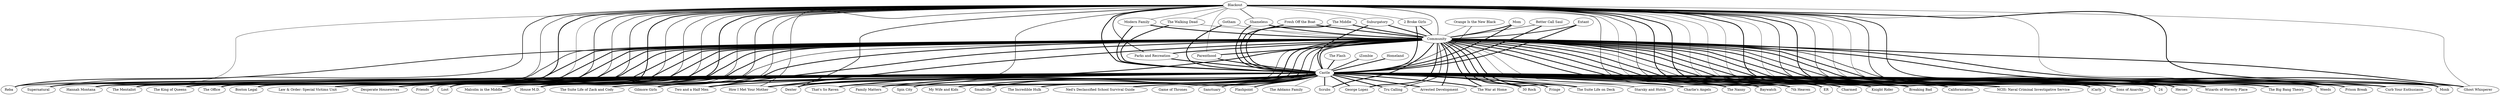 graph {
 node [target="_top"];
 edge [target="_top"];

	m1219024 [label="Castle",href="../show.php?1219024"];
	m57729 [label="The Addams Family",href="../show.php?57729"];
	m72567 [label="Starsky and Hutch",href="../show.php?72567"];
	m73972 [label="Charlie's Angels",href="../show.php?73972"];
	m77031 [label="The Incredible Hulk",href="../show.php?77031"];
	m83437 [label="Knight Rider",href="../show.php?83437"];
	m96542 [label="Baywatch",href="../show.php?96542"];
	m96579 [label="Family Matters",href="../show.php?96579"];
	m106080 [label="The Nanny",href="../show.php?106080"];
	m108757 [label="ER",href="../show.php?108757"];
	m108778 [label="Friends",href="../show.php?108778"];
	m115083 [label="7th Heaven",href="../show.php?115083"];
	m115369 [label="Spin City",href="../show.php?115369"];
	m158552 [label="Charmed",href="../show.php?158552"];
	m165581 [label="The King of Queens",href="../show.php?165581"];
	m203259 [label="Law & Order: Special Victims Unit",href="../show.php?203259"];
	m212671 [label="Malcolm in the Middle",href="../show.php?212671"];
	m238784 [label="Gilmore Girls",href="../show.php?238784"];
	m264235 [label="Curb Your Enthusiasm",href="../show.php?264235"];
	m273855 [label="My Wife and Kids",href="../show.php?273855"];
	m279600 [label="Smallville",href="../show.php?279600"];
	m284722 [label="Reba",href="../show.php?284722"];
	m285331 [label="24",href="../show.php?285331"];
	m285403 [label="Scrubs",href="../show.php?285403"];
	m300865 [label="That's So Raven",href="../show.php?300865"];
	m310460 [label="George Lopez",href="../show.php?310460"];
	m312172 [label="Monk",href="../show.php?312172"];
	m364817 [label="Tru Calling",href="../show.php?364817"];
	m364845 [label="NCIS: Naval Criminal Investigative Service",href="../show.php?364845"];
	m367279 [label="Arrested Development",href="../show.php?367279"];
	m369179 [label="Two and a Half Men",href="../show.php?369179"];
	m386676 [label="The Office",href="../show.php?386676"];
	m402711 [label="Boston Legal",href="../show.php?402711"];
	m405576 [label="Ned's Declassified School Survival Guide",href="../show.php?405576"];
	m410975 [label="Desperate Housewives",href="../show.php?410975"];
	m411008 [label="Lost",href="../show.php?411008"];
	m412142 [label="House M.D.",href="../show.php?412142"];
	m426371 [label="The Suite Life of Zack and Cody",href="../show.php?426371"];
	m439100 [label="Weeds",href="../show.php?439100"];
	m455275 [label="Prison Break",href="../show.php?455275"];
	m460644 [label="Ghost Whisperer",href="../show.php?460644"];
	m460649 [label="How I Met Your Mother",href="../show.php?460649"];
	m460681 [label="Supernatural",href="../show.php?460681"];
	m460692 [label="The War at Home",href="../show.php?460692"];
	m493093 [label="Hannah Montana",href="../show.php?493093"];
	m496424 [label="30 Rock",href="../show.php?496424"];
	m773262 [label="Dexter",href="../show.php?773262"];
	m799922 [label="Wizards of Waverly Place",href="../show.php?799922"];
	m813715 [label="Heroes",href="../show.php?813715"];
	m898266 [label="The Big Bang Theory",href="../show.php?898266"];
	m903747 [label="Breaking Bad",href="../show.php?903747"];
	m904208 [label="Californication",href="../show.php?904208"];
	m944947 [label="Game of Thrones",href="../show.php?944947"];
	m965394 [label="Sanctuary",href="../show.php?965394"];
	m972534 [label="iCarly",href="../show.php?972534"];
	m1059475 [label="Flashpoint",href="../show.php?1059475"];
	m1119644 [label="Fringe",href="../show.php?1119644"];
	m1124373 [label="Sons of Anarchy",href="../show.php?1124373"];
	m1181917 [label="The Suite Life on Deck",href="../show.php?1181917"];
	m1196946 [label="The Mentalist",href="../show.php?1196946"];
	m1266020 [label="Parks and Recreation",href="../show.php?1266020"];
	m1416765 [label="Parenthood",href="../show.php?1416765"];
	m1439629 [label="Community",href="../show.php?1439629"];
	m1442437 [label="Modern Family",href="../show.php?1442437"];
	m1442464 [label="The Middle",href="../show.php?1442464"];
	m1520211 [label="The Walking Dead",href="../show.php?1520211"];
	m1586680 [label="Shameless",href="../show.php?1586680"];
	m1741256 [label="Suburgatory",href="../show.php?1741256"];
	m1796960 [label="Homeland",href="../show.php?1796960"];
	m1845307 [label="2 Broke Girls",href="../show.php?1845307"];
	m1865640 [label="Blackout",href="../show.php?1865640"];
	m2372162 [label="Orange Is the New Black",href="../show.php?2372162"];
	m2660806 [label="Mom",href="../show.php?2660806"];
	m3032476 [label="Better Call Saul",href="../show.php?3032476"];
	m3107288 [label="The Flash",href="../show.php?3107288"];
	m3155320 [label="Extant",href="../show.php?3155320"];
	m3501584 [label="iZombie",href="../show.php?3501584"];
	m3551096 [label="Fresh Off the Boat",href="../show.php?3551096"];
	m3749900 [label="Gotham",href="../show.php?3749900"];

	m1219024 -- m57729 [penwidth=1,color="black",href="../connection.php?1219024-57729"]
	m1219024 -- m72567 [penwidth=1.59,color="black",href="../connection.php?1219024-72567"]
	m1219024 -- m73972 [penwidth=3,color="black",href="../connection.php?1219024-73972"]
	m1219024 -- m77031 [penwidth=3,color="black",href="../connection.php?1219024-77031"]
	m1219024 -- m83437 [penwidth=3,color="black",href="../connection.php?1219024-83437"]
	m1219024 -- m96542 [penwidth=3,color="black",href="../connection.php?1219024-96542"]
	m1219024 -- m96579 [penwidth=3,color="black",href="../connection.php?1219024-96579"]
	m1219024 -- m106080 [penwidth=3,color="black",href="../connection.php?1219024-106080"]
	m1219024 -- m108757 [penwidth=3,color="black",href="../connection.php?1219024-108757"]
	m1219024 -- m108778 [penwidth=3,color="black",href="../connection.php?1219024-108778"]
	m1219024 -- m115083 [penwidth=3,color="black",href="../connection.php?1219024-115083"]
	m1219024 -- m115369 [penwidth=3,color="black",href="../connection.php?1219024-115369"]
	m1219024 -- m158552 [penwidth=3,color="black",href="../connection.php?1219024-158552"]
	m1219024 -- m165581 [penwidth=3,color="black",href="../connection.php?1219024-165581"]
	m1219024 -- m203259 [penwidth=3,color="black",href="../connection.php?1219024-203259"]
	m1219024 -- m212671 [penwidth=3,color="black",href="../connection.php?1219024-212671"]
	m1219024 -- m238784 [penwidth=3,color="black",href="../connection.php?1219024-238784"]
	m1219024 -- m264235 [penwidth=3,color="black",href="../connection.php?1219024-264235"]
	m1219024 -- m273855 [penwidth=3,color="black",href="../connection.php?1219024-273855"]
	m1219024 -- m279600 [penwidth=3,color="black",href="../connection.php?1219024-279600"]
	m1219024 -- m284722 [penwidth=3,color="black",href="../connection.php?1219024-284722"]
	m1219024 -- m285331 [penwidth=3,color="black",href="../connection.php?1219024-285331"]
	m1219024 -- m285403 [penwidth=3,color="black",href="../connection.php?1219024-285403"]
	m1219024 -- m300865 [penwidth=3,color="black",href="../connection.php?1219024-300865"]
	m1219024 -- m310460 [penwidth=3,color="black",href="../connection.php?1219024-310460"]
	m1219024 -- m312172 [penwidth=3,color="black",href="../connection.php?1219024-312172"]
	m1219024 -- m364817 [penwidth=3,color="black",href="../connection.php?1219024-364817"]
	m1219024 -- m364845 [penwidth=3,color="black",href="../connection.php?1219024-364845"]
	m1219024 -- m367279 [penwidth=3,color="black",href="../connection.php?1219024-367279"]
	m1219024 -- m369179 [penwidth=3,color="black",href="../connection.php?1219024-369179"]
	m1219024 -- m386676 [penwidth=3,color="black",href="../connection.php?1219024-386676"]
	m1219024 -- m402711 [penwidth=3,color="black",href="../connection.php?1219024-402711"]
	m1219024 -- m405576 [penwidth=3,color="black",href="../connection.php?1219024-405576"]
	m1219024 -- m410975 [penwidth=3,color="black",href="../connection.php?1219024-410975"]
	m1219024 -- m411008 [penwidth=3,color="black",href="../connection.php?1219024-411008"]
	m1219024 -- m412142 [penwidth=3,color="black",href="../connection.php?1219024-412142"]
	m1219024 -- m426371 [penwidth=3,color="black",href="../connection.php?1219024-426371"]
	m1219024 -- m439100 [penwidth=3,color="black",href="../connection.php?1219024-439100"]
	m1219024 -- m455275 [penwidth=3,color="black",href="../connection.php?1219024-455275"]
	m1219024 -- m460644 [penwidth=3,color="black",href="../connection.php?1219024-460644"]
	m1219024 -- m460649 [penwidth=3,color="black",href="../connection.php?1219024-460649"]
	m1219024 -- m460681 [penwidth=3,color="black",href="../connection.php?1219024-460681"]
	m1219024 -- m460692 [penwidth=3,color="black",href="../connection.php?1219024-460692"]
	m1219024 -- m493093 [penwidth=3,color="black",href="../connection.php?1219024-493093"]
	m1219024 -- m496424 [penwidth=3,color="black",href="../connection.php?1219024-496424"]
	m1219024 -- m773262 [penwidth=3,color="black",href="../connection.php?1219024-773262"]
	m1219024 -- m799922 [penwidth=3,color="black",href="../connection.php?1219024-799922"]
	m1219024 -- m813715 [penwidth=3,color="black",href="../connection.php?1219024-813715"]
	m1219024 -- m898266 [penwidth=3,color="black",href="../connection.php?1219024-898266"]
	m1219024 -- m903747 [penwidth=3,color="black",href="../connection.php?1219024-903747"]
	m1219024 -- m904208 [penwidth=3,color="black",href="../connection.php?1219024-904208"]
	m1219024 -- m944947 [penwidth=1,color="black",href="../connection.php?1219024-944947"]
	m1219024 -- m965394 [penwidth=2.52,color="black",href="../connection.php?1219024-965394"]
	m1219024 -- m972534 [penwidth=3,color="black",href="../connection.php?1219024-972534"]
	m1219024 -- m1059475 [penwidth=3,color="black",href="../connection.php?1219024-1059475"]
	m1219024 -- m1119644 [penwidth=3,color="black",href="../connection.php?1219024-1119644"]
	m1219024 -- m1124373 [penwidth=3,color="black",href="../connection.php?1219024-1124373"]
	m1219024 -- m1181917 [penwidth=3,color="black",href="../connection.php?1219024-1181917"]
	m1219024 -- m1196946 [penwidth=3,color="black",href="../connection.php?1219024-1196946"]
	m1266020 -- m1219024 [penwidth=3,color="black",href="../connection.php?1266020-1219024"]
	m1416765 -- m1219024 [penwidth=3,color="black",href="../connection.php?1416765-1219024"]
	m1439629 -- m72567 [penwidth=1,color="black",href="../connection.php?1439629-72567"]
	m1439629 -- m73972 [penwidth=1,color="black",href="../connection.php?1439629-73972"]
	m1439629 -- m83437 [penwidth=1.59,color="black",href="../connection.php?1439629-83437"]
	m1439629 -- m96542 [penwidth=3,color="black",href="../connection.php?1439629-96542"]
	m1439629 -- m96579 [penwidth=3,color="black",href="../connection.php?1439629-96579"]
	m1439629 -- m106080 [penwidth=3,color="black",href="../connection.php?1439629-106080"]
	m1439629 -- m108757 [penwidth=3,color="black",href="../connection.php?1439629-108757"]
	m1439629 -- m108778 [penwidth=3,color="black",href="../connection.php?1439629-108778"]
	m1439629 -- m115083 [penwidth=3,color="black",href="../connection.php?1439629-115083"]
	m1439629 -- m115369 [penwidth=2.52,color="black",href="../connection.php?1439629-115369"]
	m1439629 -- m158552 [penwidth=3,color="black",href="../connection.php?1439629-158552"]
	m1439629 -- m165581 [penwidth=3,color="black",href="../connection.php?1439629-165581"]
	m1439629 -- m203259 [penwidth=3,color="black",href="../connection.php?1439629-203259"]
	m1439629 -- m212671 [penwidth=3,color="black",href="../connection.php?1439629-212671"]
	m1439629 -- m238784 [penwidth=3,color="black",href="../connection.php?1439629-238784"]
	m1439629 -- m264235 [penwidth=3,color="black",href="../connection.php?1439629-264235"]
	m1439629 -- m273855 [penwidth=2.52,color="black",href="../connection.php?1439629-273855"]
	m1439629 -- m279600 [penwidth=2.08,color="black",href="../connection.php?1439629-279600"]
	m1439629 -- m284722 [penwidth=2.52,color="black",href="../connection.php?1439629-284722"]
	m1439629 -- m285331 [penwidth=3,color="black",href="../connection.php?1439629-285331"]
	m1439629 -- m285403 [penwidth=3,color="black",href="../connection.php?1439629-285403"]
	m1439629 -- m300865 [penwidth=1.59,color="black",href="../connection.php?1439629-300865"]
	m1439629 -- m310460 [penwidth=3,color="black",href="../connection.php?1439629-310460"]
	m1439629 -- m312172 [penwidth=3,color="black",href="../connection.php?1439629-312172"]
	m1439629 -- m364817 [penwidth=2.08,color="black",href="../connection.php?1439629-364817"]
	m1439629 -- m364845 [penwidth=3,color="black",href="../connection.php?1439629-364845"]
	m1439629 -- m367279 [penwidth=3,color="black",href="../connection.php?1439629-367279"]
	m1439629 -- m369179 [penwidth=3,color="black",href="../connection.php?1439629-369179"]
	m1439629 -- m386676 [penwidth=3,color="black",href="../connection.php?1439629-386676"]
	m1439629 -- m402711 [penwidth=3,color="black",href="../connection.php?1439629-402711"]
	m1439629 -- m410975 [penwidth=3,color="black",href="../connection.php?1439629-410975"]
	m1439629 -- m411008 [penwidth=3,color="black",href="../connection.php?1439629-411008"]
	m1439629 -- m412142 [penwidth=3,color="black",href="../connection.php?1439629-412142"]
	m1439629 -- m426371 [penwidth=1.59,color="black",href="../connection.php?1439629-426371"]
	m1439629 -- m439100 [penwidth=3,color="black",href="../connection.php?1439629-439100"]
	m1439629 -- m455275 [penwidth=2.08,color="black",href="../connection.php?1439629-455275"]
	m1439629 -- m460644 [penwidth=3,color="black",href="../connection.php?1439629-460644"]
	m1439629 -- m460649 [penwidth=3,color="black",href="../connection.php?1439629-460649"]
	m1439629 -- m460681 [penwidth=2.08,color="black",href="../connection.php?1439629-460681"]
	m1439629 -- m460692 [penwidth=3,color="black",href="../connection.php?1439629-460692"]
	m1439629 -- m493093 [penwidth=3,color="black",href="../connection.php?1439629-493093"]
	m1439629 -- m496424 [penwidth=3,color="black",href="../connection.php?1439629-496424"]
	m1439629 -- m773262 [penwidth=3,color="black",href="../connection.php?1439629-773262"]
	m1439629 -- m799922 [penwidth=2.52,color="black",href="../connection.php?1439629-799922"]
	m1439629 -- m813715 [penwidth=3,color="black",href="../connection.php?1439629-813715"]
	m1439629 -- m898266 [penwidth=3,color="black",href="../connection.php?1439629-898266"]
	m1439629 -- m903747 [penwidth=3,color="black",href="../connection.php?1439629-903747"]
	m1439629 -- m904208 [penwidth=3,color="black",href="../connection.php?1439629-904208"]
	m1439629 -- m972534 [penwidth=3,color="black",href="../connection.php?1439629-972534"]
	m1439629 -- m1119644 [penwidth=2.92,color="black",href="../connection.php?1439629-1119644"]
	m1439629 -- m1124373 [penwidth=3,color="black",href="../connection.php?1439629-1124373"]
	m1439629 -- m1181917 [penwidth=3,color="black",href="../connection.php?1439629-1181917"]
	m1439629 -- m1196946 [penwidth=3,color="black",href="../connection.php?1439629-1196946"]
	m1439629 -- m1219024 [penwidth=3,color="black",href="../connection.php?1439629-1219024"]
	m1439629 -- m1266020 [penwidth=3,color="black",href="../connection.php?1439629-1266020"]
	m1439629 -- m1416765 [penwidth=3,color="black",href="../connection.php?1439629-1416765"]
	m1442437 -- m1219024 [penwidth=3,color="black",href="../connection.php?1442437-1219024"]
	m1442437 -- m1439629 [penwidth=3,color="black",href="../connection.php?1442437-1439629"]
	m1442464 -- m1219024 [penwidth=3,color="black",href="../connection.php?1442464-1219024"]
	m1442464 -- m1439629 [penwidth=3,color="black",href="../connection.php?1442464-1439629"]
	m1520211 -- m1219024 [penwidth=3,color="black",href="../connection.php?1520211-1219024"]
	m1520211 -- m1439629 [penwidth=1,color="black",href="../connection.php?1520211-1439629"]
	m1586680 -- m1219024 [penwidth=3,color="black",href="../connection.php?1586680-1219024"]
	m1586680 -- m1439629 [penwidth=3,color="black",href="../connection.php?1586680-1439629"]
	m1741256 -- m1219024 [penwidth=3,color="black",href="../connection.php?1741256-1219024"]
	m1741256 -- m1439629 [penwidth=3,color="black",href="../connection.php?1741256-1439629"]
	m1796960 -- m1219024 [penwidth=3,color="black",href="../connection.php?1796960-1219024"]
	m1845307 -- m1219024 [penwidth=3,color="black",href="../connection.php?1845307-1219024"]
	m1845307 -- m1439629 [penwidth=3,color="black",href="../connection.php?1845307-1439629"]
	m1865640 -- m83437 [penwidth=1,color="black",href="../connection.php?1865640-83437"]
	m1865640 -- m96542 [penwidth=1,color="black",href="../connection.php?1865640-96542"]
	m1865640 -- m106080 [penwidth=1.59,color="black",href="../connection.php?1865640-106080"]
	m1865640 -- m108757 [penwidth=3,color="black",href="../connection.php?1865640-108757"]
	m1865640 -- m108778 [penwidth=1.59,color="black",href="../connection.php?1865640-108778"]
	m1865640 -- m115083 [penwidth=1.59,color="black",href="../connection.php?1865640-115083"]
	m1865640 -- m158552 [penwidth=3,color="black",href="../connection.php?1865640-158552"]
	m1865640 -- m165581 [penwidth=1,color="black",href="../connection.php?1865640-165581"]
	m1865640 -- m203259 [penwidth=2.08,color="black",href="../connection.php?1865640-203259"]
	m1865640 -- m212671 [penwidth=1.59,color="black",href="../connection.php?1865640-212671"]
	m1865640 -- m238784 [penwidth=2.08,color="black",href="../connection.php?1865640-238784"]
	m1865640 -- m264235 [penwidth=1,color="black",href="../connection.php?1865640-264235"]
	m1865640 -- m284722 [penwidth=1,color="black",href="../connection.php?1865640-284722"]
	m1865640 -- m285331 [penwidth=3,color="black",href="../connection.php?1865640-285331"]
	m1865640 -- m300865 [penwidth=1.59,color="black",href="../connection.php?1865640-300865"]
	m1865640 -- m312172 [penwidth=3,color="black",href="../connection.php?1865640-312172"]
	m1865640 -- m364845 [penwidth=3,color="black",href="../connection.php?1865640-364845"]
	m1865640 -- m369179 [penwidth=1.59,color="black",href="../connection.php?1865640-369179"]
	m1865640 -- m386676 [penwidth=2.08,color="black",href="../connection.php?1865640-386676"]
	m1865640 -- m402711 [penwidth=1.59,color="black",href="../connection.php?1865640-402711"]
	m1865640 -- m410975 [penwidth=3,color="black",href="../connection.php?1865640-410975"]
	m1865640 -- m411008 [penwidth=1.59,color="black",href="../connection.php?1865640-411008"]
	m1865640 -- m412142 [penwidth=3,color="black",href="../connection.php?1865640-412142"]
	m1865640 -- m426371 [penwidth=1.59,color="black",href="../connection.php?1865640-426371"]
	m1865640 -- m439100 [penwidth=2.08,color="black",href="../connection.php?1865640-439100"]
	m1865640 -- m455275 [penwidth=2.52,color="black",href="../connection.php?1865640-455275"]
	m1865640 -- m460644 [penwidth=1,color="black",href="../connection.php?1865640-460644"]
	m1865640 -- m460649 [penwidth=1.59,color="black",href="../connection.php?1865640-460649"]
	m1865640 -- m460681 [penwidth=2.08,color="black",href="../connection.php?1865640-460681"]
	m1865640 -- m493093 [penwidth=1.59,color="black",href="../connection.php?1865640-493093"]
	m1865640 -- m773262 [penwidth=2.08,color="black",href="../connection.php?1865640-773262"]
	m1865640 -- m799922 [penwidth=1,color="black",href="../connection.php?1865640-799922"]
	m1865640 -- m813715 [penwidth=1.59,color="black",href="../connection.php?1865640-813715"]
	m1865640 -- m898266 [penwidth=1,color="black",href="../connection.php?1865640-898266"]
	m1865640 -- m903747 [penwidth=1,color="black",href="../connection.php?1865640-903747"]
	m1865640 -- m904208 [penwidth=1,color="black",href="../connection.php?1865640-904208"]
	m1865640 -- m972534 [penwidth=1,color="black",href="../connection.php?1865640-972534"]
	m1865640 -- m1124373 [penwidth=2.08,color="black",href="../connection.php?1865640-1124373"]
	m1865640 -- m1196946 [penwidth=3,color="black",href="../connection.php?1865640-1196946"]
	m1865640 -- m1219024 [penwidth=3,color="black",href="../connection.php?1865640-1219024"]
	m1865640 -- m1266020 [penwidth=2.08,color="black",href="../connection.php?1865640-1266020"]
	m1865640 -- m1416765 [penwidth=1,color="black",href="../connection.php?1865640-1416765"]
	m1865640 -- m1439629 [penwidth=1.59,color="black",href="../connection.php?1865640-1439629"]
	m1865640 -- m1442437 [penwidth=1,color="black",href="../connection.php?1865640-1442437"]
	m1865640 -- m1520211 [penwidth=1,color="black",href="../connection.php?1865640-1520211"]
	m1865640 -- m1586680 [penwidth=1.59,color="black",href="../connection.php?1865640-1586680"]
	m1865640 -- m1741256 [penwidth=1,color="black",href="../connection.php?1865640-1741256"]
	m1865640 -- m1845307 [penwidth=1,color="black",href="../connection.php?1865640-1845307"]
	m2372162 -- m1219024 [penwidth=1.59,color="black",href="../connection.php?2372162-1219024"]
	m2372162 -- m1439629 [penwidth=1,color="black",href="../connection.php?2372162-1439629"]
	m2660806 -- m1219024 [penwidth=3,color="black",href="../connection.php?2660806-1219024"]
	m2660806 -- m1439629 [penwidth=3,color="black",href="../connection.php?2660806-1439629"]
	m3032476 -- m1219024 [penwidth=3,color="black",href="../connection.php?3032476-1219024"]
	m3032476 -- m1439629 [penwidth=1.59,color="black",href="../connection.php?3032476-1439629"]
	m3107288 -- m1219024 [penwidth=3,color="black",href="../connection.php?3107288-1219024"]
	m3155320 -- m1219024 [penwidth=3,color="black",href="../connection.php?3155320-1219024"]
	m3155320 -- m1439629 [penwidth=2.52,color="black",href="../connection.php?3155320-1439629"]
	m3501584 -- m1219024 [penwidth=2.52,color="black",href="../connection.php?3501584-1219024"]
	m3551096 -- m1219024 [penwidth=3,color="black",href="../connection.php?3551096-1219024"]
	m3551096 -- m1439629 [penwidth=2.92,color="black",href="../connection.php?3551096-1439629"]
	m3749900 -- m1219024 [penwidth=3,color="black",href="../connection.php?3749900-1219024"]
	m3749900 -- m1439629 [penwidth=1,color="black",href="../connection.php?3749900-1439629"]
}